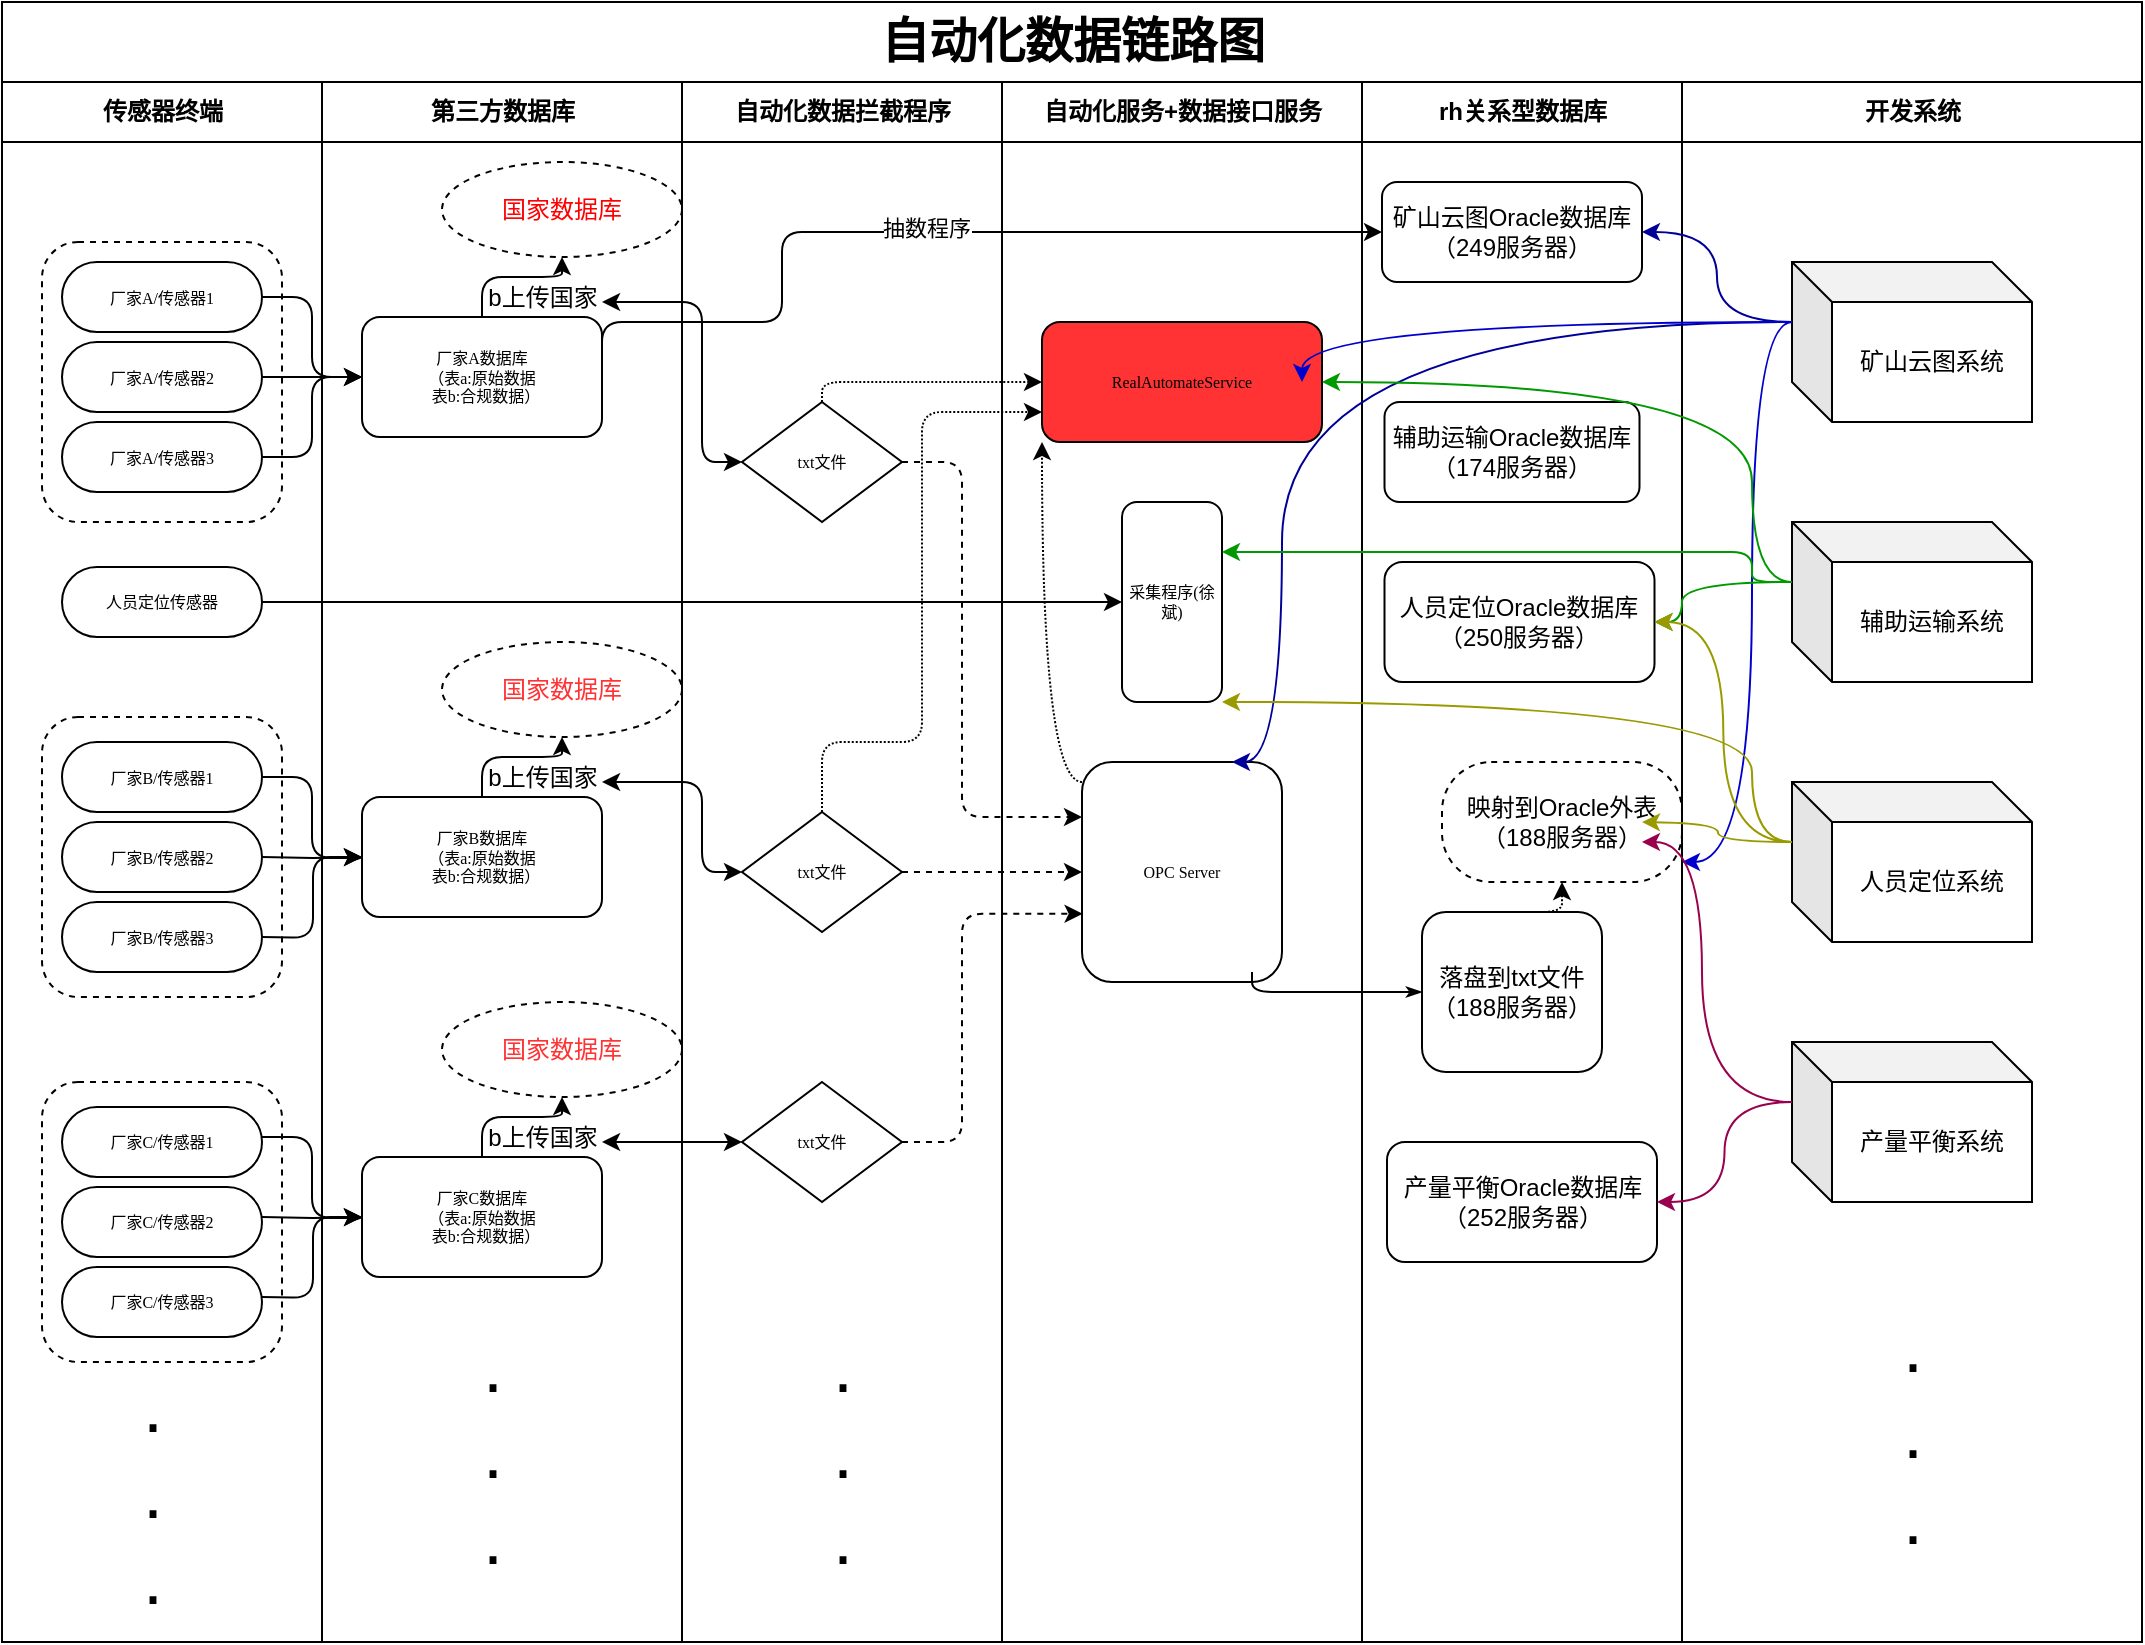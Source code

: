 <mxfile version="13.9.7" type="github">
  <diagram id="EcU6fs2of1qnK9Dk19vS" name="Page-1">
    <mxGraphModel dx="1102" dy="577" grid="1" gridSize="10" guides="1" tooltips="1" connect="1" arrows="1" fold="1" page="1" pageScale="1" pageWidth="827" pageHeight="1169" math="0" shadow="0">
      <root>
        <mxCell id="0" />
        <mxCell id="1" parent="0" />
        <mxCell id="zIV8zk3hntRyOYn1ve9I-1" value="&lt;font style=&quot;font-size: 24px&quot;&gt;自动化数据链路图&lt;/font&gt;" style="swimlane;html=1;childLayout=stackLayout;startSize=40;rounded=0;shadow=0;labelBackgroundColor=none;strokeWidth=1;fontFamily=Verdana;fontSize=8;align=center;fillColor=none;" parent="1" vertex="1">
          <mxGeometry x="40" y="40" width="1070" height="820" as="geometry">
            <mxRectangle x="70" y="40" width="130" height="20" as="alternateBounds" />
          </mxGeometry>
        </mxCell>
        <mxCell id="zIV8zk3hntRyOYn1ve9I-2" value="传感器终端" style="swimlane;html=1;startSize=30;" parent="zIV8zk3hntRyOYn1ve9I-1" vertex="1">
          <mxGeometry y="40" width="160" height="780" as="geometry" />
        </mxCell>
        <mxCell id="zIV8zk3hntRyOYn1ve9I-3" value="" style="rounded=1;whiteSpace=wrap;html=1;shadow=0;fillColor=none;dashed=1;" parent="zIV8zk3hntRyOYn1ve9I-2" vertex="1">
          <mxGeometry x="20" y="80" width="120" height="140" as="geometry" />
        </mxCell>
        <mxCell id="zIV8zk3hntRyOYn1ve9I-4" value="" style="rounded=1;whiteSpace=wrap;html=1;shadow=0;fillColor=none;dashed=1;" parent="zIV8zk3hntRyOYn1ve9I-2" vertex="1">
          <mxGeometry x="20" y="317.5" width="120" height="140" as="geometry" />
        </mxCell>
        <mxCell id="zIV8zk3hntRyOYn1ve9I-5" value="厂家A/传感器1" style="rounded=1;whiteSpace=wrap;html=1;shadow=0;labelBackgroundColor=none;strokeWidth=1;fontFamily=Verdana;fontSize=8;align=center;arcSize=50;" parent="zIV8zk3hntRyOYn1ve9I-2" vertex="1">
          <mxGeometry x="30" y="90" width="100" height="35" as="geometry" />
        </mxCell>
        <mxCell id="zIV8zk3hntRyOYn1ve9I-6" value="厂家A/传感器2" style="rounded=1;whiteSpace=wrap;html=1;shadow=0;labelBackgroundColor=none;strokeWidth=1;fontFamily=Verdana;fontSize=8;align=center;arcSize=50;" parent="zIV8zk3hntRyOYn1ve9I-2" vertex="1">
          <mxGeometry x="30" y="130" width="100" height="35" as="geometry" />
        </mxCell>
        <mxCell id="zIV8zk3hntRyOYn1ve9I-7" value="厂家A/传感器3" style="rounded=1;whiteSpace=wrap;html=1;shadow=0;labelBackgroundColor=none;strokeWidth=1;fontFamily=Verdana;fontSize=8;align=center;arcSize=50;" parent="zIV8zk3hntRyOYn1ve9I-2" vertex="1">
          <mxGeometry x="30" y="170" width="100" height="35" as="geometry" />
        </mxCell>
        <mxCell id="zIV8zk3hntRyOYn1ve9I-8" value="厂家B/传感器1" style="rounded=1;whiteSpace=wrap;html=1;shadow=0;labelBackgroundColor=none;strokeWidth=1;fontFamily=Verdana;fontSize=8;align=center;arcSize=50;" parent="zIV8zk3hntRyOYn1ve9I-2" vertex="1">
          <mxGeometry x="30" y="330" width="100" height="35" as="geometry" />
        </mxCell>
        <mxCell id="zIV8zk3hntRyOYn1ve9I-9" value="厂家B/传感器2" style="rounded=1;whiteSpace=wrap;html=1;shadow=0;labelBackgroundColor=none;strokeWidth=1;fontFamily=Verdana;fontSize=8;align=center;arcSize=50;" parent="zIV8zk3hntRyOYn1ve9I-2" vertex="1">
          <mxGeometry x="30" y="370" width="100" height="35" as="geometry" />
        </mxCell>
        <mxCell id="zIV8zk3hntRyOYn1ve9I-10" value="厂家B/传感器3" style="rounded=1;whiteSpace=wrap;html=1;shadow=0;labelBackgroundColor=none;strokeWidth=1;fontFamily=Verdana;fontSize=8;align=center;arcSize=50;" parent="zIV8zk3hntRyOYn1ve9I-2" vertex="1">
          <mxGeometry x="30" y="410" width="100" height="35" as="geometry" />
        </mxCell>
        <mxCell id="zIV8zk3hntRyOYn1ve9I-11" value="" style="rounded=1;whiteSpace=wrap;html=1;shadow=0;fillColor=none;dashed=1;" parent="zIV8zk3hntRyOYn1ve9I-2" vertex="1">
          <mxGeometry x="20" y="500" width="120" height="140" as="geometry" />
        </mxCell>
        <mxCell id="zIV8zk3hntRyOYn1ve9I-12" value="厂家C/传感器1" style="rounded=1;whiteSpace=wrap;html=1;shadow=0;labelBackgroundColor=none;strokeWidth=1;fontFamily=Verdana;fontSize=8;align=center;arcSize=50;" parent="zIV8zk3hntRyOYn1ve9I-2" vertex="1">
          <mxGeometry x="30" y="512.5" width="100" height="35" as="geometry" />
        </mxCell>
        <mxCell id="zIV8zk3hntRyOYn1ve9I-13" value="厂家C/传感器2" style="rounded=1;whiteSpace=wrap;html=1;shadow=0;labelBackgroundColor=none;strokeWidth=1;fontFamily=Verdana;fontSize=8;align=center;arcSize=50;" parent="zIV8zk3hntRyOYn1ve9I-2" vertex="1">
          <mxGeometry x="30" y="552.5" width="100" height="35" as="geometry" />
        </mxCell>
        <mxCell id="zIV8zk3hntRyOYn1ve9I-14" value="厂家C/传感器3" style="rounded=1;whiteSpace=wrap;html=1;shadow=0;labelBackgroundColor=none;strokeWidth=1;fontFamily=Verdana;fontSize=8;align=center;arcSize=50;" parent="zIV8zk3hntRyOYn1ve9I-2" vertex="1">
          <mxGeometry x="30" y="592.5" width="100" height="35" as="geometry" />
        </mxCell>
        <mxCell id="st4LeBl220Tw4YvidnoS-21" value="人员定位传感器" style="rounded=1;whiteSpace=wrap;html=1;shadow=0;labelBackgroundColor=none;strokeWidth=1;fontFamily=Verdana;fontSize=8;align=center;arcSize=50;" parent="zIV8zk3hntRyOYn1ve9I-2" vertex="1">
          <mxGeometry x="30" y="242.5" width="100" height="35" as="geometry" />
        </mxCell>
        <mxCell id="st4LeBl220Tw4YvidnoS-25" value="&lt;font&gt;&lt;font style=&quot;font-size: 36px&quot;&gt;&lt;font&gt;.&lt;br&gt;&lt;/font&gt;.&lt;br&gt;.&lt;/font&gt;&lt;br&gt;&lt;/font&gt;" style="text;html=1;align=center;verticalAlign=middle;resizable=0;points=[];autosize=1;" parent="zIV8zk3hntRyOYn1ve9I-2" vertex="1">
          <mxGeometry x="60" y="670" width="30" height="70" as="geometry" />
        </mxCell>
        <mxCell id="zIV8zk3hntRyOYn1ve9I-16" style="edgeStyle=orthogonalEdgeStyle;rounded=1;html=1;labelBackgroundColor=none;startArrow=none;startFill=0;startSize=5;endArrow=classicThin;endFill=1;endSize=5;jettySize=auto;orthogonalLoop=1;strokeWidth=1;fontFamily=Verdana;fontSize=8" parent="zIV8zk3hntRyOYn1ve9I-1" source="zIV8zk3hntRyOYn1ve9I-5" target="zIV8zk3hntRyOYn1ve9I-20" edge="1">
          <mxGeometry relative="1" as="geometry" />
        </mxCell>
        <mxCell id="zIV8zk3hntRyOYn1ve9I-18" value="第三方数据库" style="swimlane;html=1;startSize=30;" parent="zIV8zk3hntRyOYn1ve9I-1" vertex="1">
          <mxGeometry x="160" y="40" width="180" height="780" as="geometry" />
        </mxCell>
        <mxCell id="zIV8zk3hntRyOYn1ve9I-19" style="edgeStyle=orthogonalEdgeStyle;rounded=1;orthogonalLoop=1;jettySize=auto;html=1;exitX=0.5;exitY=0;exitDx=0;exitDy=0;entryX=0.5;entryY=1;entryDx=0;entryDy=0;" parent="zIV8zk3hntRyOYn1ve9I-18" source="zIV8zk3hntRyOYn1ve9I-20" target="zIV8zk3hntRyOYn1ve9I-22" edge="1">
          <mxGeometry relative="1" as="geometry" />
        </mxCell>
        <mxCell id="zIV8zk3hntRyOYn1ve9I-20" value="厂家A数据库&lt;br&gt;（表a:原始数据&lt;br&gt;&amp;nbsp; 表b:合规数据）" style="rounded=1;whiteSpace=wrap;html=1;shadow=0;labelBackgroundColor=none;strokeWidth=1;fontFamily=Verdana;fontSize=8;align=center;" parent="zIV8zk3hntRyOYn1ve9I-18" vertex="1">
          <mxGeometry x="20" y="117.5" width="120" height="60" as="geometry" />
        </mxCell>
        <mxCell id="zIV8zk3hntRyOYn1ve9I-22" value="&lt;font color=&quot;#ff0000&quot;&gt;国家数据库&lt;/font&gt;" style="ellipse;whiteSpace=wrap;html=1;rounded=0;shadow=0;dashed=1;fillColor=none;" parent="zIV8zk3hntRyOYn1ve9I-18" vertex="1">
          <mxGeometry x="60" y="40" width="120" height="47.5" as="geometry" />
        </mxCell>
        <mxCell id="zIV8zk3hntRyOYn1ve9I-23" value="b上传国家" style="text;html=1;align=center;verticalAlign=middle;resizable=0;points=[];autosize=1;" parent="zIV8zk3hntRyOYn1ve9I-18" vertex="1">
          <mxGeometry x="75" y="97.5" width="70" height="20" as="geometry" />
        </mxCell>
        <mxCell id="zIV8zk3hntRyOYn1ve9I-24" style="edgeStyle=orthogonalEdgeStyle;rounded=1;html=1;labelBackgroundColor=none;startArrow=none;startFill=0;startSize=5;endArrow=classicThin;endFill=1;endSize=5;jettySize=auto;orthogonalLoop=1;strokeWidth=1;fontFamily=Verdana;fontSize=8" parent="zIV8zk3hntRyOYn1ve9I-18" target="zIV8zk3hntRyOYn1ve9I-26" edge="1">
          <mxGeometry relative="1" as="geometry">
            <mxPoint x="-30" y="347.5" as="sourcePoint" />
            <Array as="points">
              <mxPoint x="-5" y="348" />
              <mxPoint x="-5" y="388" />
            </Array>
          </mxGeometry>
        </mxCell>
        <mxCell id="zIV8zk3hntRyOYn1ve9I-25" style="edgeStyle=orthogonalEdgeStyle;rounded=1;orthogonalLoop=1;jettySize=auto;html=1;exitX=0.5;exitY=0;exitDx=0;exitDy=0;" parent="zIV8zk3hntRyOYn1ve9I-18" source="zIV8zk3hntRyOYn1ve9I-26" target="zIV8zk3hntRyOYn1ve9I-27" edge="1">
          <mxGeometry relative="1" as="geometry" />
        </mxCell>
        <mxCell id="zIV8zk3hntRyOYn1ve9I-26" value="厂家B数据库&lt;br&gt;（表a:原始数据&lt;br&gt;&amp;nbsp; 表b:合规数据）" style="rounded=1;whiteSpace=wrap;html=1;shadow=0;labelBackgroundColor=none;strokeWidth=1;fontFamily=Verdana;fontSize=8;align=center;" parent="zIV8zk3hntRyOYn1ve9I-18" vertex="1">
          <mxGeometry x="20" y="357.5" width="120" height="60" as="geometry" />
        </mxCell>
        <mxCell id="zIV8zk3hntRyOYn1ve9I-27" value="&lt;font color=&quot;#ff3333&quot;&gt;国家数据库&lt;/font&gt;" style="ellipse;whiteSpace=wrap;html=1;rounded=0;shadow=0;dashed=1;fillColor=none;" parent="zIV8zk3hntRyOYn1ve9I-18" vertex="1">
          <mxGeometry x="60" y="280" width="120" height="47.5" as="geometry" />
        </mxCell>
        <mxCell id="zIV8zk3hntRyOYn1ve9I-28" value="b上传国家" style="text;html=1;align=center;verticalAlign=middle;resizable=0;points=[];autosize=1;" parent="zIV8zk3hntRyOYn1ve9I-18" vertex="1">
          <mxGeometry x="75" y="337.5" width="70" height="20" as="geometry" />
        </mxCell>
        <mxCell id="zIV8zk3hntRyOYn1ve9I-29" style="edgeStyle=orthogonalEdgeStyle;rounded=0;orthogonalLoop=1;jettySize=auto;html=1;exitX=1;exitY=0.5;exitDx=0;exitDy=0;entryX=0;entryY=0.5;entryDx=0;entryDy=0;" parent="zIV8zk3hntRyOYn1ve9I-18" target="zIV8zk3hntRyOYn1ve9I-26" edge="1">
          <mxGeometry relative="1" as="geometry">
            <mxPoint x="-30" y="387.5" as="sourcePoint" />
          </mxGeometry>
        </mxCell>
        <mxCell id="zIV8zk3hntRyOYn1ve9I-30" style="rounded=1;orthogonalLoop=1;jettySize=auto;html=1;exitX=1;exitY=0.5;exitDx=0;exitDy=0;entryX=0;entryY=0.5;entryDx=0;entryDy=0;edgeStyle=orthogonalEdgeStyle;" parent="zIV8zk3hntRyOYn1ve9I-18" target="zIV8zk3hntRyOYn1ve9I-26" edge="1">
          <mxGeometry relative="1" as="geometry">
            <mxPoint x="-30" y="427.5" as="sourcePoint" />
          </mxGeometry>
        </mxCell>
        <mxCell id="zIV8zk3hntRyOYn1ve9I-31" style="edgeStyle=orthogonalEdgeStyle;rounded=1;html=1;labelBackgroundColor=none;startArrow=none;startFill=0;startSize=5;endArrow=classicThin;endFill=1;endSize=5;jettySize=auto;orthogonalLoop=1;strokeWidth=1;fontFamily=Verdana;fontSize=8" parent="zIV8zk3hntRyOYn1ve9I-18" target="zIV8zk3hntRyOYn1ve9I-33" edge="1">
          <mxGeometry relative="1" as="geometry">
            <mxPoint x="-30" y="527.5" as="sourcePoint" />
            <Array as="points">
              <mxPoint x="-5" y="528" />
              <mxPoint x="-5" y="568" />
            </Array>
          </mxGeometry>
        </mxCell>
        <mxCell id="zIV8zk3hntRyOYn1ve9I-32" style="edgeStyle=orthogonalEdgeStyle;rounded=1;orthogonalLoop=1;jettySize=auto;html=1;exitX=0.5;exitY=0;exitDx=0;exitDy=0;entryX=0.5;entryY=1;entryDx=0;entryDy=0;" parent="zIV8zk3hntRyOYn1ve9I-18" source="zIV8zk3hntRyOYn1ve9I-33" target="zIV8zk3hntRyOYn1ve9I-34" edge="1">
          <mxGeometry relative="1" as="geometry" />
        </mxCell>
        <mxCell id="zIV8zk3hntRyOYn1ve9I-33" value="厂家C数据库&lt;br&gt;（表a:原始数据&lt;br&gt;&amp;nbsp; 表b:合规数据）" style="rounded=1;whiteSpace=wrap;html=1;shadow=0;labelBackgroundColor=none;strokeWidth=1;fontFamily=Verdana;fontSize=8;align=center;" parent="zIV8zk3hntRyOYn1ve9I-18" vertex="1">
          <mxGeometry x="20" y="537.5" width="120" height="60" as="geometry" />
        </mxCell>
        <mxCell id="zIV8zk3hntRyOYn1ve9I-34" value="&lt;font color=&quot;#ff3333&quot;&gt;国家数据库&lt;/font&gt;" style="ellipse;whiteSpace=wrap;html=1;rounded=0;shadow=0;dashed=1;fillColor=none;" parent="zIV8zk3hntRyOYn1ve9I-18" vertex="1">
          <mxGeometry x="60" y="460" width="120" height="47.5" as="geometry" />
        </mxCell>
        <mxCell id="zIV8zk3hntRyOYn1ve9I-35" value="b上传国家" style="text;html=1;align=center;verticalAlign=middle;resizable=0;points=[];autosize=1;" parent="zIV8zk3hntRyOYn1ve9I-18" vertex="1">
          <mxGeometry x="75" y="517.5" width="70" height="20" as="geometry" />
        </mxCell>
        <mxCell id="zIV8zk3hntRyOYn1ve9I-36" style="edgeStyle=orthogonalEdgeStyle;rounded=0;orthogonalLoop=1;jettySize=auto;html=1;exitX=1;exitY=0.5;exitDx=0;exitDy=0;entryX=0;entryY=0.5;entryDx=0;entryDy=0;" parent="zIV8zk3hntRyOYn1ve9I-18" target="zIV8zk3hntRyOYn1ve9I-33" edge="1">
          <mxGeometry relative="1" as="geometry">
            <mxPoint x="-30" y="567.5" as="sourcePoint" />
          </mxGeometry>
        </mxCell>
        <mxCell id="zIV8zk3hntRyOYn1ve9I-37" style="rounded=1;orthogonalLoop=1;jettySize=auto;html=1;exitX=1;exitY=0.5;exitDx=0;exitDy=0;entryX=0;entryY=0.5;entryDx=0;entryDy=0;edgeStyle=orthogonalEdgeStyle;" parent="zIV8zk3hntRyOYn1ve9I-18" target="zIV8zk3hntRyOYn1ve9I-33" edge="1">
          <mxGeometry relative="1" as="geometry">
            <mxPoint x="-30" y="607.5" as="sourcePoint" />
          </mxGeometry>
        </mxCell>
        <mxCell id="st4LeBl220Tw4YvidnoS-26" value="&lt;font&gt;&lt;font style=&quot;font-size: 36px&quot;&gt;&lt;font&gt;.&lt;br&gt;&lt;/font&gt;.&lt;br&gt;.&lt;/font&gt;&lt;br&gt;&lt;/font&gt;" style="text;html=1;align=center;verticalAlign=middle;resizable=0;points=[];autosize=1;" parent="zIV8zk3hntRyOYn1ve9I-18" vertex="1">
          <mxGeometry x="70" y="650" width="30" height="70" as="geometry" />
        </mxCell>
        <mxCell id="zIV8zk3hntRyOYn1ve9I-38" value="自动化数据拦截程序" style="swimlane;html=1;startSize=30;" parent="zIV8zk3hntRyOYn1ve9I-1" vertex="1">
          <mxGeometry x="340" y="40" width="160" height="780" as="geometry" />
        </mxCell>
        <mxCell id="zIV8zk3hntRyOYn1ve9I-39" value="txt文件" style="rhombus;whiteSpace=wrap;html=1;rounded=0;shadow=0;labelBackgroundColor=none;strokeWidth=1;fontFamily=Verdana;fontSize=8;align=center;" parent="zIV8zk3hntRyOYn1ve9I-38" vertex="1">
          <mxGeometry x="30" y="160" width="80" height="60" as="geometry" />
        </mxCell>
        <mxCell id="zIV8zk3hntRyOYn1ve9I-40" value="txt文件" style="rhombus;whiteSpace=wrap;html=1;rounded=0;shadow=0;labelBackgroundColor=none;strokeWidth=1;fontFamily=Verdana;fontSize=8;align=center;" parent="zIV8zk3hntRyOYn1ve9I-38" vertex="1">
          <mxGeometry x="30" y="365" width="80" height="60" as="geometry" />
        </mxCell>
        <mxCell id="zIV8zk3hntRyOYn1ve9I-41" style="edgeStyle=orthogonalEdgeStyle;rounded=1;orthogonalLoop=1;jettySize=auto;html=1;exitX=0;exitY=0.5;exitDx=0;exitDy=0;entryX=0.929;entryY=0.625;entryDx=0;entryDy=0;entryPerimeter=0;startArrow=classic;startFill=1;" parent="zIV8zk3hntRyOYn1ve9I-38" source="zIV8zk3hntRyOYn1ve9I-40" edge="1">
          <mxGeometry relative="1" as="geometry">
            <mxPoint x="-39.97" y="350" as="targetPoint" />
            <Array as="points">
              <mxPoint x="10" y="395" />
              <mxPoint x="10" y="350" />
            </Array>
          </mxGeometry>
        </mxCell>
        <mxCell id="zIV8zk3hntRyOYn1ve9I-42" value="txt文件" style="rhombus;whiteSpace=wrap;html=1;rounded=0;shadow=0;labelBackgroundColor=none;strokeWidth=1;fontFamily=Verdana;fontSize=8;align=center;" parent="zIV8zk3hntRyOYn1ve9I-38" vertex="1">
          <mxGeometry x="30" y="500" width="80" height="60" as="geometry" />
        </mxCell>
        <mxCell id="zIV8zk3hntRyOYn1ve9I-43" style="edgeStyle=orthogonalEdgeStyle;rounded=1;orthogonalLoop=1;jettySize=auto;html=1;exitX=0;exitY=0.5;exitDx=0;exitDy=0;entryX=0.929;entryY=0.625;entryDx=0;entryDy=0;entryPerimeter=0;startArrow=classic;startFill=1;" parent="zIV8zk3hntRyOYn1ve9I-38" source="zIV8zk3hntRyOYn1ve9I-42" edge="1">
          <mxGeometry relative="1" as="geometry">
            <mxPoint x="-39.97" y="530" as="targetPoint" />
          </mxGeometry>
        </mxCell>
        <mxCell id="st4LeBl220Tw4YvidnoS-24" value="&lt;font&gt;&lt;font style=&quot;font-size: 36px&quot;&gt;&lt;font&gt;.&lt;br&gt;&lt;/font&gt;.&lt;br&gt;.&lt;/font&gt;&lt;br&gt;&lt;/font&gt;" style="text;html=1;align=center;verticalAlign=middle;resizable=0;points=[];autosize=1;" parent="zIV8zk3hntRyOYn1ve9I-38" vertex="1">
          <mxGeometry x="65" y="650" width="30" height="70" as="geometry" />
        </mxCell>
        <mxCell id="zIV8zk3hntRyOYn1ve9I-45" value="自动化服务+数据接口服务" style="swimlane;html=1;startSize=30;" parent="zIV8zk3hntRyOYn1ve9I-1" vertex="1">
          <mxGeometry x="500" y="40" width="180" height="780" as="geometry" />
        </mxCell>
        <mxCell id="ZTaninSRDtiNCGKmed8g-1" style="edgeStyle=orthogonalEdgeStyle;curved=1;orthogonalLoop=1;jettySize=auto;html=1;entryX=0;entryY=1;entryDx=0;entryDy=0;startArrow=none;startFill=0;endArrow=classic;endFill=1;strokeColor=#000000;dashed=1;dashPattern=1 1;" edge="1" parent="zIV8zk3hntRyOYn1ve9I-45" target="zIV8zk3hntRyOYn1ve9I-47">
          <mxGeometry relative="1" as="geometry">
            <mxPoint x="40" y="350" as="sourcePoint" />
            <Array as="points">
              <mxPoint x="20" y="350" />
            </Array>
          </mxGeometry>
        </mxCell>
        <mxCell id="zIV8zk3hntRyOYn1ve9I-46" value="OPC Server" style="rounded=1;whiteSpace=wrap;html=1;shadow=0;labelBackgroundColor=none;strokeWidth=1;fontFamily=Verdana;fontSize=8;align=center;" parent="zIV8zk3hntRyOYn1ve9I-45" vertex="1">
          <mxGeometry x="40" y="340" width="100" height="110" as="geometry" />
        </mxCell>
        <mxCell id="zIV8zk3hntRyOYn1ve9I-47" value="&lt;span style=&quot;font-size: 8px&quot;&gt;RealAutomateService&lt;/span&gt;" style="rounded=1;whiteSpace=wrap;html=1;shadow=0;labelBackgroundColor=none;strokeWidth=1;fontFamily=Verdana;fontSize=8;align=center;fillColor=#FF3333;" parent="zIV8zk3hntRyOYn1ve9I-45" vertex="1">
          <mxGeometry x="20" y="120" width="140" height="60" as="geometry" />
        </mxCell>
        <mxCell id="st4LeBl220Tw4YvidnoS-1" value="采集程序(徐斌)" style="rounded=1;whiteSpace=wrap;html=1;shadow=0;labelBackgroundColor=none;strokeWidth=1;fontFamily=Verdana;fontSize=8;align=center;" parent="zIV8zk3hntRyOYn1ve9I-45" vertex="1">
          <mxGeometry x="60" y="210" width="50" height="100" as="geometry" />
        </mxCell>
        <mxCell id="zIV8zk3hntRyOYn1ve9I-17" style="edgeStyle=orthogonalEdgeStyle;rounded=1;html=1;labelBackgroundColor=none;startArrow=none;startFill=0;startSize=5;endArrow=classicThin;endFill=1;endSize=5;jettySize=auto;orthogonalLoop=1;strokeWidth=1;fontFamily=Verdana;fontSize=8;entryX=0;entryY=0.5;entryDx=0;entryDy=0;" parent="zIV8zk3hntRyOYn1ve9I-1" target="zIV8zk3hntRyOYn1ve9I-50" edge="1">
          <mxGeometry relative="1" as="geometry">
            <mxPoint x="680" y="355" as="targetPoint" />
            <Array as="points">
              <mxPoint x="625" y="495" />
            </Array>
            <mxPoint x="625" y="485" as="sourcePoint" />
          </mxGeometry>
        </mxCell>
        <mxCell id="zIV8zk3hntRyOYn1ve9I-48" value="rh关系型数据库" style="swimlane;html=1;startSize=30;" parent="zIV8zk3hntRyOYn1ve9I-1" vertex="1">
          <mxGeometry x="680" y="40" width="160" height="780" as="geometry" />
        </mxCell>
        <mxCell id="zIV8zk3hntRyOYn1ve9I-49" style="edgeStyle=orthogonalEdgeStyle;rounded=1;orthogonalLoop=1;jettySize=auto;html=1;exitX=0.5;exitY=0;exitDx=0;exitDy=0;dashed=1;dashPattern=1 1;startArrow=none;startFill=0;" parent="zIV8zk3hntRyOYn1ve9I-48" source="zIV8zk3hntRyOYn1ve9I-50" target="zIV8zk3hntRyOYn1ve9I-51" edge="1">
          <mxGeometry relative="1" as="geometry">
            <Array as="points">
              <mxPoint x="100" y="415" />
            </Array>
          </mxGeometry>
        </mxCell>
        <mxCell id="zIV8zk3hntRyOYn1ve9I-50" value="落盘到txt文件&lt;br&gt;（188服务器）" style="rounded=1;whiteSpace=wrap;html=1;shadow=0;fillColor=none;" parent="zIV8zk3hntRyOYn1ve9I-48" vertex="1">
          <mxGeometry x="30" y="415" width="90" height="80" as="geometry" />
        </mxCell>
        <mxCell id="zIV8zk3hntRyOYn1ve9I-51" value="映射到Oracle外表&lt;br&gt;（188服务器）" style="rounded=1;whiteSpace=wrap;html=1;shadow=0;fillColor=none;arcSize=41;dashed=1;" parent="zIV8zk3hntRyOYn1ve9I-48" vertex="1">
          <mxGeometry x="40" y="340" width="120" height="60" as="geometry" />
        </mxCell>
        <mxCell id="zIV8zk3hntRyOYn1ve9I-52" value="矿山云图Oracle数据库&lt;br&gt;（249服务器）" style="rounded=1;whiteSpace=wrap;html=1;shadow=0;fillColor=none;" parent="zIV8zk3hntRyOYn1ve9I-48" vertex="1">
          <mxGeometry x="10" y="50" width="130" height="50" as="geometry" />
        </mxCell>
        <mxCell id="zIV8zk3hntRyOYn1ve9I-53" value="辅助运输Oracle数据库&lt;br&gt;（174服务器）" style="rounded=1;whiteSpace=wrap;html=1;shadow=0;fillColor=none;" parent="zIV8zk3hntRyOYn1ve9I-48" vertex="1">
          <mxGeometry x="11.25" y="160" width="127.5" height="50" as="geometry" />
        </mxCell>
        <mxCell id="zIV8zk3hntRyOYn1ve9I-54" value="人员定位Oracle数据库&lt;br&gt;（250服务器）" style="rounded=1;whiteSpace=wrap;html=1;shadow=0;fillColor=none;" parent="zIV8zk3hntRyOYn1ve9I-48" vertex="1">
          <mxGeometry x="11.25" y="240" width="135" height="60" as="geometry" />
        </mxCell>
        <mxCell id="st4LeBl220Tw4YvidnoS-8" value="产量平衡Oracle数据库&lt;br&gt;（252服务器）" style="rounded=1;whiteSpace=wrap;html=1;shadow=0;fillColor=none;" parent="zIV8zk3hntRyOYn1ve9I-48" vertex="1">
          <mxGeometry x="12.5" y="530" width="135" height="60" as="geometry" />
        </mxCell>
        <mxCell id="zIV8zk3hntRyOYn1ve9I-56" value="开发系统" style="swimlane;html=1;startSize=30;gradientColor=#ffffff;" parent="zIV8zk3hntRyOYn1ve9I-1" vertex="1">
          <mxGeometry x="840" y="40" width="230" height="780" as="geometry">
            <mxRectangle x="800" y="40" width="30" height="775" as="alternateBounds" />
          </mxGeometry>
        </mxCell>
        <mxCell id="st4LeBl220Tw4YvidnoS-11" style="edgeStyle=orthogonalEdgeStyle;curved=1;orthogonalLoop=1;jettySize=auto;html=1;exitX=0;exitY=0;exitDx=0;exitDy=30;exitPerimeter=0;entryX=0;entryY=0.5;entryDx=0;entryDy=0;startArrow=none;startFill=0;endArrow=classic;endFill=1;strokeColor=#0000CC;" parent="zIV8zk3hntRyOYn1ve9I-56" source="zIV8zk3hntRyOYn1ve9I-57" target="zIV8zk3hntRyOYn1ve9I-56" edge="1">
          <mxGeometry relative="1" as="geometry" />
        </mxCell>
        <mxCell id="zIV8zk3hntRyOYn1ve9I-57" value="矿山云图系统" style="shape=cube;whiteSpace=wrap;html=1;boundedLbl=1;backgroundOutline=1;darkOpacity=0.05;darkOpacity2=0.1;rounded=0;shadow=0;fillColor=none;" parent="zIV8zk3hntRyOYn1ve9I-56" vertex="1">
          <mxGeometry x="55" y="90" width="120" height="80" as="geometry" />
        </mxCell>
        <mxCell id="zIV8zk3hntRyOYn1ve9I-58" value="辅助运输系统" style="shape=cube;whiteSpace=wrap;html=1;boundedLbl=1;backgroundOutline=1;darkOpacity=0.05;darkOpacity2=0.1;rounded=0;shadow=0;fillColor=none;" parent="zIV8zk3hntRyOYn1ve9I-56" vertex="1">
          <mxGeometry x="55" y="220" width="120" height="80" as="geometry" />
        </mxCell>
        <mxCell id="zIV8zk3hntRyOYn1ve9I-59" value="产量平衡系统" style="shape=cube;whiteSpace=wrap;html=1;boundedLbl=1;backgroundOutline=1;darkOpacity=0.05;darkOpacity2=0.1;rounded=0;shadow=0;fillColor=none;" parent="zIV8zk3hntRyOYn1ve9I-56" vertex="1">
          <mxGeometry x="55" y="480" width="120" height="80" as="geometry" />
        </mxCell>
        <mxCell id="st4LeBl220Tw4YvidnoS-2" value="人员定位系统" style="shape=cube;whiteSpace=wrap;html=1;boundedLbl=1;backgroundOutline=1;darkOpacity=0.05;darkOpacity2=0.1;rounded=0;shadow=0;fillColor=none;" parent="zIV8zk3hntRyOYn1ve9I-56" vertex="1">
          <mxGeometry x="55" y="350" width="120" height="80" as="geometry" />
        </mxCell>
        <mxCell id="st4LeBl220Tw4YvidnoS-28" value="&lt;font&gt;&lt;font style=&quot;font-size: 36px&quot;&gt;&lt;font&gt;.&lt;br&gt;&lt;/font&gt;.&lt;br&gt;.&lt;/font&gt;&lt;br&gt;&lt;/font&gt;" style="text;html=1;align=center;verticalAlign=middle;resizable=0;points=[];autosize=1;" parent="zIV8zk3hntRyOYn1ve9I-56" vertex="1">
          <mxGeometry x="100" y="640" width="30" height="70" as="geometry" />
        </mxCell>
        <mxCell id="zIV8zk3hntRyOYn1ve9I-61" style="edgeStyle=orthogonalEdgeStyle;rounded=0;orthogonalLoop=1;jettySize=auto;html=1;exitX=1;exitY=0.5;exitDx=0;exitDy=0;entryX=0;entryY=0.5;entryDx=0;entryDy=0;" parent="zIV8zk3hntRyOYn1ve9I-1" source="zIV8zk3hntRyOYn1ve9I-6" target="zIV8zk3hntRyOYn1ve9I-20" edge="1">
          <mxGeometry relative="1" as="geometry" />
        </mxCell>
        <mxCell id="zIV8zk3hntRyOYn1ve9I-62" style="rounded=1;orthogonalLoop=1;jettySize=auto;html=1;exitX=1;exitY=0.5;exitDx=0;exitDy=0;entryX=0;entryY=0.5;entryDx=0;entryDy=0;edgeStyle=orthogonalEdgeStyle;" parent="zIV8zk3hntRyOYn1ve9I-1" source="zIV8zk3hntRyOYn1ve9I-7" target="zIV8zk3hntRyOYn1ve9I-20" edge="1">
          <mxGeometry relative="1" as="geometry" />
        </mxCell>
        <mxCell id="zIV8zk3hntRyOYn1ve9I-63" style="edgeStyle=orthogonalEdgeStyle;rounded=1;orthogonalLoop=1;jettySize=auto;html=1;exitX=0;exitY=0.5;exitDx=0;exitDy=0;entryX=0.929;entryY=0.625;entryDx=0;entryDy=0;entryPerimeter=0;startArrow=classic;startFill=1;" parent="zIV8zk3hntRyOYn1ve9I-1" source="zIV8zk3hntRyOYn1ve9I-39" target="zIV8zk3hntRyOYn1ve9I-23" edge="1">
          <mxGeometry relative="1" as="geometry">
            <Array as="points">
              <mxPoint x="350" y="230" />
              <mxPoint x="350" y="150" />
            </Array>
          </mxGeometry>
        </mxCell>
        <mxCell id="zIV8zk3hntRyOYn1ve9I-64" style="edgeStyle=orthogonalEdgeStyle;rounded=1;orthogonalLoop=1;jettySize=auto;html=1;exitX=1;exitY=0.5;exitDx=0;exitDy=0;entryX=0;entryY=0.5;entryDx=0;entryDy=0;startArrow=none;startFill=0;dashed=1;" parent="zIV8zk3hntRyOYn1ve9I-1" source="zIV8zk3hntRyOYn1ve9I-40" target="zIV8zk3hntRyOYn1ve9I-46" edge="1">
          <mxGeometry relative="1" as="geometry">
            <Array as="points">
              <mxPoint x="450" y="435" />
              <mxPoint x="450" y="435" />
            </Array>
          </mxGeometry>
        </mxCell>
        <mxCell id="zIV8zk3hntRyOYn1ve9I-65" style="edgeStyle=orthogonalEdgeStyle;rounded=1;orthogonalLoop=1;jettySize=auto;html=1;dashed=1;startArrow=none;startFill=0;entryX=0.003;entryY=0.69;entryDx=0;entryDy=0;entryPerimeter=0;exitX=1;exitY=0.5;exitDx=0;exitDy=0;" parent="zIV8zk3hntRyOYn1ve9I-1" source="zIV8zk3hntRyOYn1ve9I-42" target="zIV8zk3hntRyOYn1ve9I-46" edge="1">
          <mxGeometry relative="1" as="geometry">
            <mxPoint x="530" y="470" as="targetPoint" />
            <Array as="points">
              <mxPoint x="480" y="570" />
              <mxPoint x="480" y="456" />
            </Array>
            <mxPoint x="410" y="470" as="sourcePoint" />
          </mxGeometry>
        </mxCell>
        <mxCell id="zIV8zk3hntRyOYn1ve9I-66" style="edgeStyle=orthogonalEdgeStyle;rounded=1;orthogonalLoop=1;jettySize=auto;html=1;exitX=1;exitY=0.5;exitDx=0;exitDy=0;dashed=1;startArrow=none;startFill=0;entryX=0;entryY=0.25;entryDx=0;entryDy=0;" parent="zIV8zk3hntRyOYn1ve9I-1" source="zIV8zk3hntRyOYn1ve9I-39" target="zIV8zk3hntRyOYn1ve9I-46" edge="1">
          <mxGeometry relative="1" as="geometry">
            <Array as="points">
              <mxPoint x="480" y="230" />
              <mxPoint x="480" y="408" />
            </Array>
            <mxPoint x="525" y="463" as="targetPoint" />
          </mxGeometry>
        </mxCell>
        <mxCell id="zIV8zk3hntRyOYn1ve9I-67" style="edgeStyle=orthogonalEdgeStyle;rounded=1;orthogonalLoop=1;jettySize=auto;html=1;exitX=0.5;exitY=0;exitDx=0;exitDy=0;entryX=0;entryY=0.5;entryDx=0;entryDy=0;dashed=1;startArrow=none;startFill=0;dashPattern=1 1;" parent="zIV8zk3hntRyOYn1ve9I-1" source="zIV8zk3hntRyOYn1ve9I-39" target="zIV8zk3hntRyOYn1ve9I-47" edge="1">
          <mxGeometry relative="1" as="geometry">
            <Array as="points">
              <mxPoint x="410" y="190" />
            </Array>
          </mxGeometry>
        </mxCell>
        <mxCell id="zIV8zk3hntRyOYn1ve9I-68" style="edgeStyle=orthogonalEdgeStyle;rounded=1;orthogonalLoop=1;jettySize=auto;html=1;exitX=0.5;exitY=0;exitDx=0;exitDy=0;entryX=0;entryY=0.75;entryDx=0;entryDy=0;dashed=1;dashPattern=1 1;startArrow=none;startFill=0;" parent="zIV8zk3hntRyOYn1ve9I-1" source="zIV8zk3hntRyOYn1ve9I-40" target="zIV8zk3hntRyOYn1ve9I-47" edge="1">
          <mxGeometry relative="1" as="geometry">
            <Array as="points">
              <mxPoint x="410" y="370" />
              <mxPoint x="460" y="370" />
              <mxPoint x="460" y="205" />
            </Array>
          </mxGeometry>
        </mxCell>
        <mxCell id="zIV8zk3hntRyOYn1ve9I-69" style="edgeStyle=orthogonalEdgeStyle;rounded=1;orthogonalLoop=1;jettySize=auto;html=1;exitX=1;exitY=0.5;exitDx=0;exitDy=0;startArrow=none;startFill=0;entryX=0;entryY=0.5;entryDx=0;entryDy=0;" parent="zIV8zk3hntRyOYn1ve9I-1" source="zIV8zk3hntRyOYn1ve9I-20" target="zIV8zk3hntRyOYn1ve9I-52" edge="1">
          <mxGeometry relative="1" as="geometry">
            <Array as="points">
              <mxPoint x="300" y="160" />
              <mxPoint x="390" y="160" />
              <mxPoint x="390" y="115" />
            </Array>
          </mxGeometry>
        </mxCell>
        <mxCell id="zIV8zk3hntRyOYn1ve9I-70" value="抽数程序" style="edgeLabel;html=1;align=center;verticalAlign=middle;resizable=0;points=[];" parent="zIV8zk3hntRyOYn1ve9I-69" vertex="1" connectable="0">
          <mxGeometry x="0.015" y="2" relative="1" as="geometry">
            <mxPoint as="offset" />
          </mxGeometry>
        </mxCell>
        <mxCell id="zIV8zk3hntRyOYn1ve9I-71" style="edgeStyle=orthogonalEdgeStyle;orthogonalLoop=1;jettySize=auto;html=1;exitX=0;exitY=0;exitDx=0;exitDy=30;exitPerimeter=0;entryX=1;entryY=0.5;entryDx=0;entryDy=0;curved=1;startArrow=none;startFill=0;strokeColor=#000099;" parent="zIV8zk3hntRyOYn1ve9I-1" source="zIV8zk3hntRyOYn1ve9I-57" target="zIV8zk3hntRyOYn1ve9I-52" edge="1">
          <mxGeometry relative="1" as="geometry" />
        </mxCell>
        <mxCell id="zIV8zk3hntRyOYn1ve9I-73" style="edgeStyle=orthogonalEdgeStyle;curved=1;orthogonalLoop=1;jettySize=auto;html=1;exitX=0;exitY=0;exitDx=0;exitDy=30;exitPerimeter=0;strokeColor=#000099;entryX=0.75;entryY=0;entryDx=0;entryDy=0;" parent="zIV8zk3hntRyOYn1ve9I-1" source="zIV8zk3hntRyOYn1ve9I-57" target="zIV8zk3hntRyOYn1ve9I-46" edge="1">
          <mxGeometry relative="1" as="geometry">
            <mxPoint x="600" y="440" as="targetPoint" />
            <Array as="points">
              <mxPoint x="640" y="160" />
              <mxPoint x="640" y="380" />
            </Array>
          </mxGeometry>
        </mxCell>
        <mxCell id="zIV8zk3hntRyOYn1ve9I-78" style="edgeStyle=orthogonalEdgeStyle;curved=1;orthogonalLoop=1;jettySize=auto;html=1;exitX=0;exitY=0;exitDx=0;exitDy=30;exitPerimeter=0;startArrow=none;startFill=0;endArrow=classic;endFill=1;strokeColor=#99004D;" parent="zIV8zk3hntRyOYn1ve9I-1" source="zIV8zk3hntRyOYn1ve9I-59" edge="1">
          <mxGeometry relative="1" as="geometry">
            <mxPoint x="820" y="420" as="targetPoint" />
            <Array as="points">
              <mxPoint x="850" y="550" />
              <mxPoint x="850" y="420" />
            </Array>
          </mxGeometry>
        </mxCell>
        <mxCell id="st4LeBl220Tw4YvidnoS-4" style="edgeStyle=orthogonalEdgeStyle;curved=1;orthogonalLoop=1;jettySize=auto;html=1;exitX=1;exitY=0.5;exitDx=0;exitDy=0;entryX=0;entryY=0;entryDx=0;entryDy=30;entryPerimeter=0;strokeColor=#009900;startArrow=classic;startFill=1;endArrow=none;endFill=0;" parent="zIV8zk3hntRyOYn1ve9I-1" source="zIV8zk3hntRyOYn1ve9I-47" target="zIV8zk3hntRyOYn1ve9I-58" edge="1">
          <mxGeometry relative="1" as="geometry">
            <Array as="points">
              <mxPoint x="875" y="190" />
            </Array>
          </mxGeometry>
        </mxCell>
        <mxCell id="st4LeBl220Tw4YvidnoS-10" style="edgeStyle=orthogonalEdgeStyle;orthogonalLoop=1;jettySize=auto;html=1;exitX=0;exitY=0;exitDx=0;exitDy=30;exitPerimeter=0;entryX=1;entryY=0.5;entryDx=0;entryDy=0;startArrow=none;startFill=0;endArrow=classic;endFill=1;strokeColor=#99004D;curved=1;" parent="zIV8zk3hntRyOYn1ve9I-1" source="zIV8zk3hntRyOYn1ve9I-59" target="st4LeBl220Tw4YvidnoS-8" edge="1">
          <mxGeometry relative="1" as="geometry" />
        </mxCell>
        <mxCell id="st4LeBl220Tw4YvidnoS-6" style="edgeStyle=orthogonalEdgeStyle;rounded=1;orthogonalLoop=1;jettySize=auto;html=1;exitX=1;exitY=0.25;exitDx=0;exitDy=0;startArrow=classic;startFill=1;endArrow=none;endFill=0;strokeColor=#009900;entryX=0;entryY=0;entryDx=0;entryDy=30;entryPerimeter=0;" parent="zIV8zk3hntRyOYn1ve9I-1" source="st4LeBl220Tw4YvidnoS-1" target="zIV8zk3hntRyOYn1ve9I-58" edge="1">
          <mxGeometry relative="1" as="geometry">
            <mxPoint x="880" y="275.105" as="targetPoint" />
            <Array as="points">
              <mxPoint x="875" y="275" />
            </Array>
          </mxGeometry>
        </mxCell>
        <mxCell id="st4LeBl220Tw4YvidnoS-13" style="edgeStyle=orthogonalEdgeStyle;orthogonalLoop=1;jettySize=auto;html=1;exitX=0;exitY=0;exitDx=0;exitDy=30;exitPerimeter=0;entryX=1;entryY=0.5;entryDx=0;entryDy=0;startArrow=none;startFill=0;endArrow=classic;endFill=1;curved=1;strokeColor=#009900;" parent="zIV8zk3hntRyOYn1ve9I-1" source="zIV8zk3hntRyOYn1ve9I-58" target="zIV8zk3hntRyOYn1ve9I-54" edge="1">
          <mxGeometry relative="1" as="geometry">
            <Array as="points">
              <mxPoint x="840" y="290" />
              <mxPoint x="840" y="310" />
            </Array>
          </mxGeometry>
        </mxCell>
        <mxCell id="st4LeBl220Tw4YvidnoS-14" style="edgeStyle=orthogonalEdgeStyle;orthogonalLoop=1;jettySize=auto;html=1;exitX=0;exitY=0;exitDx=0;exitDy=30;exitPerimeter=0;entryX=1;entryY=0.5;entryDx=0;entryDy=0;startArrow=none;startFill=0;endArrow=classic;endFill=1;curved=1;strokeColor=#999900;" parent="zIV8zk3hntRyOYn1ve9I-1" source="st4LeBl220Tw4YvidnoS-2" target="zIV8zk3hntRyOYn1ve9I-54" edge="1">
          <mxGeometry relative="1" as="geometry" />
        </mxCell>
        <mxCell id="st4LeBl220Tw4YvidnoS-18" style="edgeStyle=orthogonalEdgeStyle;curved=1;orthogonalLoop=1;jettySize=auto;html=1;exitX=0;exitY=0;exitDx=0;exitDy=30;exitPerimeter=0;startArrow=none;startFill=0;endArrow=classic;endFill=1;strokeColor=#999900;" parent="zIV8zk3hntRyOYn1ve9I-1" source="st4LeBl220Tw4YvidnoS-2" target="st4LeBl220Tw4YvidnoS-1" edge="1">
          <mxGeometry relative="1" as="geometry">
            <mxPoint x="600" y="350" as="targetPoint" />
            <Array as="points">
              <mxPoint x="875" y="350" />
            </Array>
          </mxGeometry>
        </mxCell>
        <mxCell id="st4LeBl220Tw4YvidnoS-22" style="edgeStyle=orthogonalEdgeStyle;curved=1;orthogonalLoop=1;jettySize=auto;html=1;exitX=1;exitY=0.5;exitDx=0;exitDy=0;entryX=0;entryY=0.5;entryDx=0;entryDy=0;startArrow=none;startFill=0;endArrow=classic;endFill=1;" parent="zIV8zk3hntRyOYn1ve9I-1" source="st4LeBl220Tw4YvidnoS-21" target="st4LeBl220Tw4YvidnoS-1" edge="1">
          <mxGeometry relative="1" as="geometry" />
        </mxCell>
        <mxCell id="st4LeBl220Tw4YvidnoS-12" style="edgeStyle=orthogonalEdgeStyle;orthogonalLoop=1;jettySize=auto;html=1;exitX=0;exitY=0;exitDx=0;exitDy=30;exitPerimeter=0;startArrow=none;startFill=0;endArrow=classic;endFill=1;strokeColor=#0000CC;curved=1;" parent="1" source="zIV8zk3hntRyOYn1ve9I-57" edge="1">
          <mxGeometry relative="1" as="geometry">
            <mxPoint x="690" y="230" as="targetPoint" />
            <Array as="points">
              <mxPoint x="690" y="200" />
            </Array>
          </mxGeometry>
        </mxCell>
        <mxCell id="st4LeBl220Tw4YvidnoS-15" style="edgeStyle=orthogonalEdgeStyle;curved=1;orthogonalLoop=1;jettySize=auto;html=1;exitX=0;exitY=0;exitDx=0;exitDy=30;exitPerimeter=0;startArrow=none;startFill=0;endArrow=classic;endFill=1;strokeColor=#999900;" parent="1" source="st4LeBl220Tw4YvidnoS-2" edge="1">
          <mxGeometry relative="1" as="geometry">
            <mxPoint x="860" y="450" as="targetPoint" />
          </mxGeometry>
        </mxCell>
      </root>
    </mxGraphModel>
  </diagram>
</mxfile>
